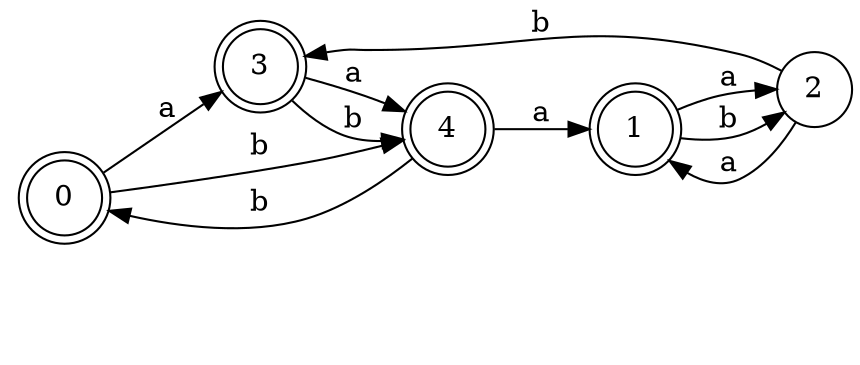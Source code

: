digraph n4_5 {
__start0 [label="" shape="none"];

rankdir=LR;
size="8,5";

s0 [style="rounded,filled", color="black", fillcolor="white" shape="doublecircle", label="0"];
s1 [style="rounded,filled", color="black", fillcolor="white" shape="doublecircle", label="1"];
s2 [style="filled", color="black", fillcolor="white" shape="circle", label="2"];
s3 [style="rounded,filled", color="black", fillcolor="white" shape="doublecircle", label="3"];
s4 [style="rounded,filled", color="black", fillcolor="white" shape="doublecircle", label="4"];
s0 -> s3 [label="a"];
s0 -> s4 [label="b"];
s1 -> s2 [label="a"];
s1 -> s2 [label="b"];
s2 -> s1 [label="a"];
s2 -> s3 [label="b"];
s3 -> s4 [label="a"];
s3 -> s4 [label="b"];
s4 -> s1 [label="a"];
s4 -> s0 [label="b"];

}